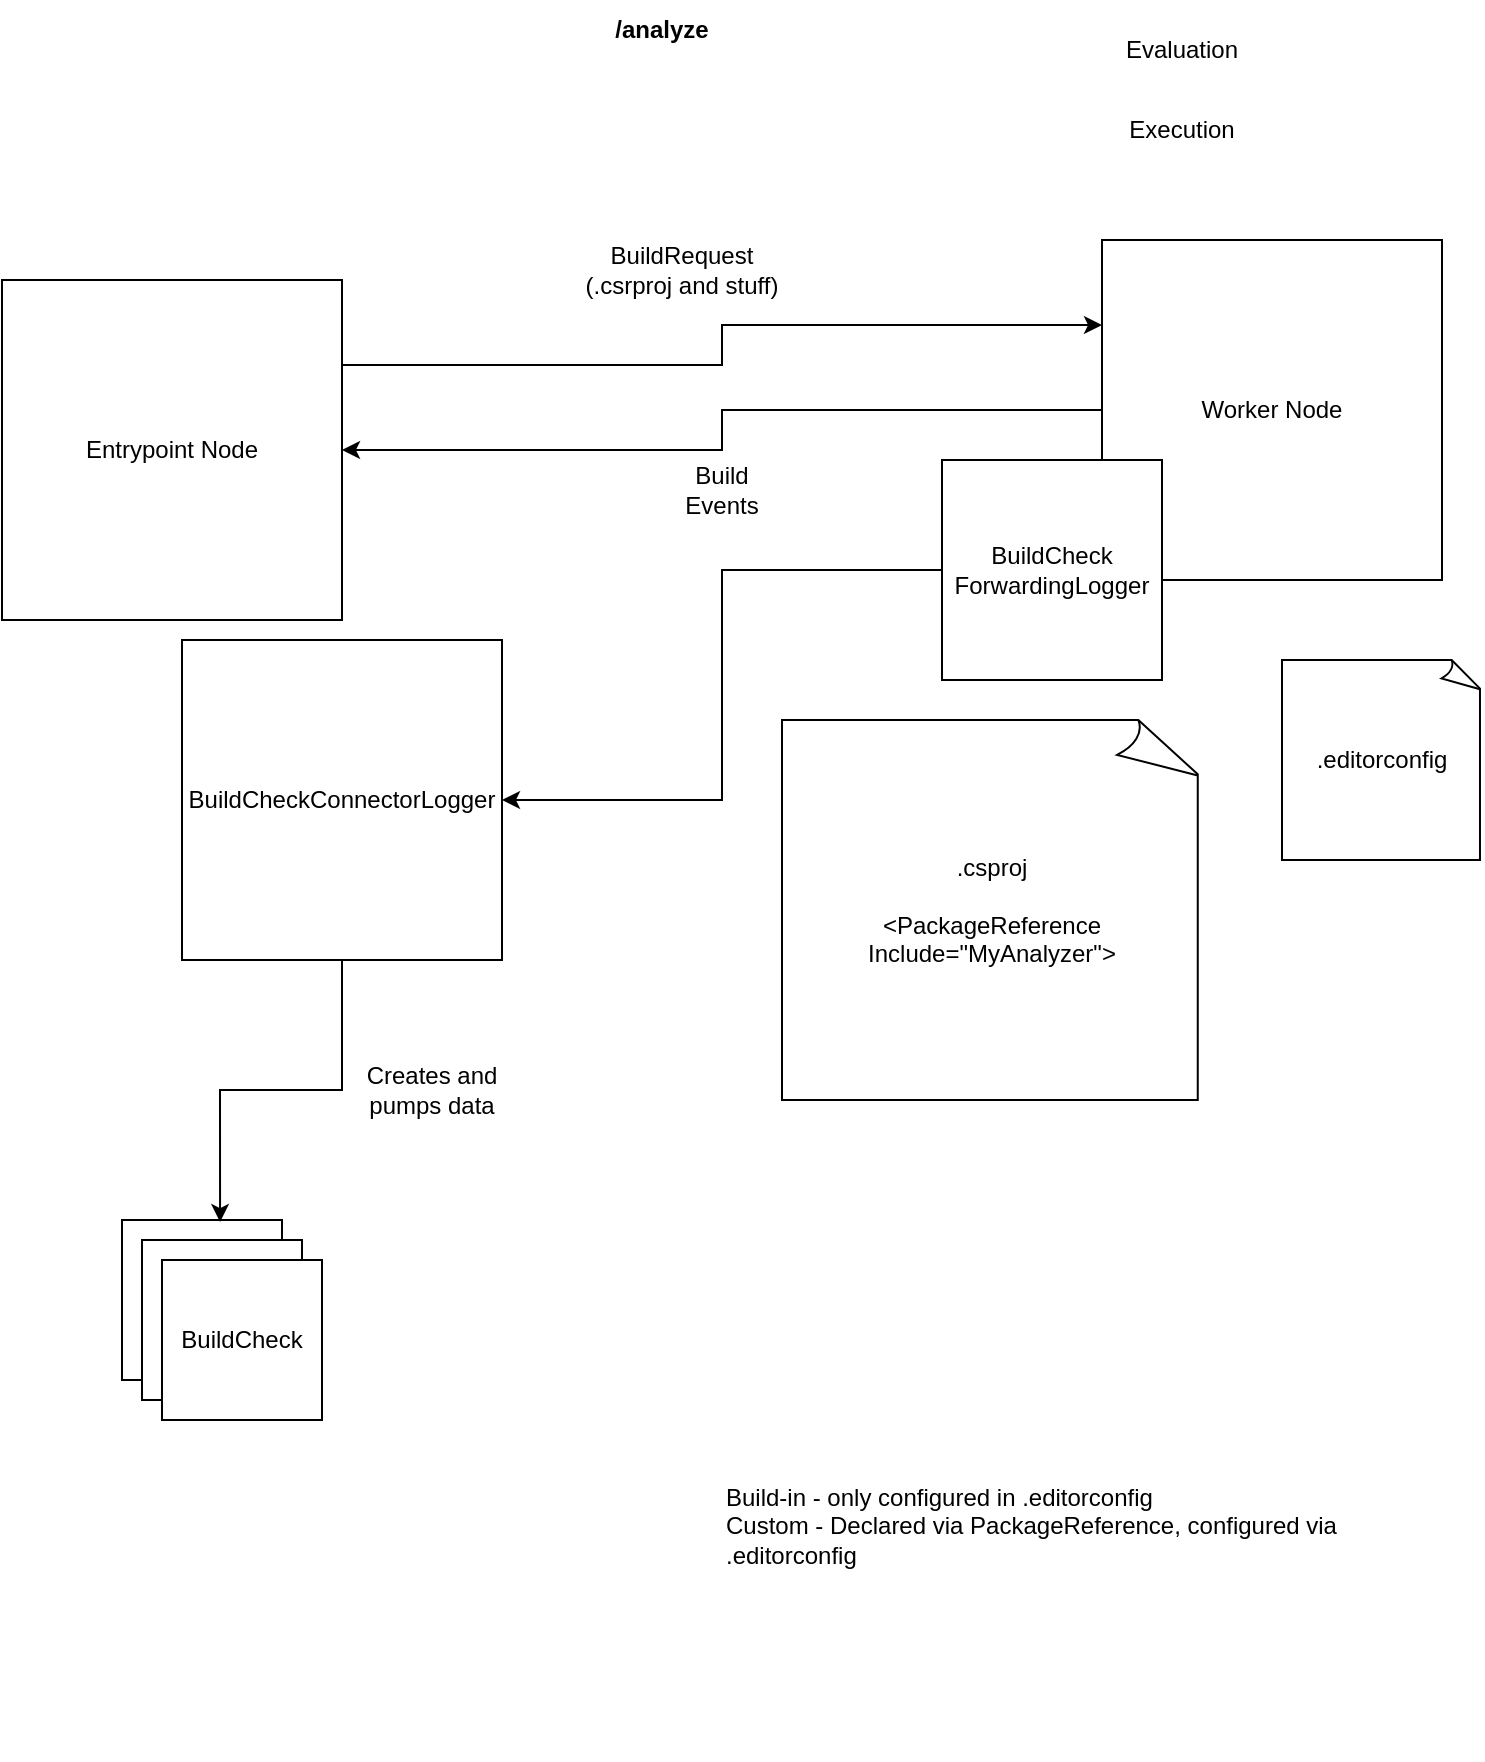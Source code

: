 <mxfile version="24.4.7" type="github">
  <diagram name="Page-1" id="KYUkMzLAdZubMLOFAHTG">
    <mxGraphModel dx="1728" dy="915" grid="1" gridSize="10" guides="1" tooltips="1" connect="1" arrows="1" fold="1" page="1" pageScale="1" pageWidth="850" pageHeight="1100" math="0" shadow="0">
      <root>
        <mxCell id="0" />
        <mxCell id="1" parent="0" />
        <mxCell id="3tO4vaQG3SSgyUQpK7Y9-7" style="edgeStyle=orthogonalEdgeStyle;rounded=0;orthogonalLoop=1;jettySize=auto;html=1;exitX=1;exitY=0.25;exitDx=0;exitDy=0;entryX=0;entryY=0.25;entryDx=0;entryDy=0;" edge="1" parent="1" source="3tO4vaQG3SSgyUQpK7Y9-1" target="3tO4vaQG3SSgyUQpK7Y9-2">
          <mxGeometry relative="1" as="geometry" />
        </mxCell>
        <mxCell id="3tO4vaQG3SSgyUQpK7Y9-1" value="Entrypoint Node" style="whiteSpace=wrap;html=1;aspect=fixed;" vertex="1" parent="1">
          <mxGeometry x="60" y="180" width="170" height="170" as="geometry" />
        </mxCell>
        <mxCell id="3tO4vaQG3SSgyUQpK7Y9-5" style="edgeStyle=orthogonalEdgeStyle;rounded=0;orthogonalLoop=1;jettySize=auto;html=1;exitX=0;exitY=0.5;exitDx=0;exitDy=0;entryX=1;entryY=0.5;entryDx=0;entryDy=0;" edge="1" parent="1" source="3tO4vaQG3SSgyUQpK7Y9-2" target="3tO4vaQG3SSgyUQpK7Y9-1">
          <mxGeometry relative="1" as="geometry" />
        </mxCell>
        <mxCell id="3tO4vaQG3SSgyUQpK7Y9-2" value="Worker Node" style="whiteSpace=wrap;html=1;aspect=fixed;" vertex="1" parent="1">
          <mxGeometry x="610" y="160" width="170" height="170" as="geometry" />
        </mxCell>
        <mxCell id="3tO4vaQG3SSgyUQpK7Y9-3" value="Evaluation" style="text;html=1;align=center;verticalAlign=middle;whiteSpace=wrap;rounded=0;" vertex="1" parent="1">
          <mxGeometry x="620" y="50" width="60" height="30" as="geometry" />
        </mxCell>
        <mxCell id="3tO4vaQG3SSgyUQpK7Y9-4" value="Execution" style="text;html=1;align=center;verticalAlign=middle;whiteSpace=wrap;rounded=0;" vertex="1" parent="1">
          <mxGeometry x="620" y="90" width="60" height="30" as="geometry" />
        </mxCell>
        <mxCell id="3tO4vaQG3SSgyUQpK7Y9-6" value="Build Events" style="text;html=1;align=center;verticalAlign=middle;whiteSpace=wrap;rounded=0;" vertex="1" parent="1">
          <mxGeometry x="390" y="270" width="60" height="30" as="geometry" />
        </mxCell>
        <mxCell id="3tO4vaQG3SSgyUQpK7Y9-8" value="BuildRequest (.csrproj and stuff)" style="text;html=1;align=center;verticalAlign=middle;whiteSpace=wrap;rounded=0;" vertex="1" parent="1">
          <mxGeometry x="350" y="160" width="100" height="30" as="geometry" />
        </mxCell>
        <mxCell id="3tO4vaQG3SSgyUQpK7Y9-9" value=".editorconfig" style="whiteSpace=wrap;html=1;shape=mxgraph.basic.document" vertex="1" parent="1">
          <mxGeometry x="700" y="370" width="100" height="100" as="geometry" />
        </mxCell>
        <mxCell id="3tO4vaQG3SSgyUQpK7Y9-10" value=".csproj&lt;div&gt;&lt;br&gt;&lt;/div&gt;&lt;div&gt;&amp;lt;PackageReference Include=&quot;MyAnalyzer&quot;&amp;gt;&lt;/div&gt;" style="whiteSpace=wrap;html=1;shape=mxgraph.basic.document" vertex="1" parent="1">
          <mxGeometry x="450" y="400" width="210" height="190" as="geometry" />
        </mxCell>
        <mxCell id="3tO4vaQG3SSgyUQpK7Y9-11" value="BuildCheckConnectorLogger" style="whiteSpace=wrap;html=1;aspect=fixed;" vertex="1" parent="1">
          <mxGeometry x="150" y="360" width="160" height="160" as="geometry" />
        </mxCell>
        <mxCell id="3tO4vaQG3SSgyUQpK7Y9-12" value="BuildCheck" style="whiteSpace=wrap;html=1;aspect=fixed;" vertex="1" parent="1">
          <mxGeometry x="120" y="650" width="80" height="80" as="geometry" />
        </mxCell>
        <mxCell id="3tO4vaQG3SSgyUQpK7Y9-13" value="BuildCheck" style="whiteSpace=wrap;html=1;aspect=fixed;" vertex="1" parent="1">
          <mxGeometry x="130" y="660" width="80" height="80" as="geometry" />
        </mxCell>
        <mxCell id="3tO4vaQG3SSgyUQpK7Y9-14" value="BuildCheck" style="whiteSpace=wrap;html=1;aspect=fixed;" vertex="1" parent="1">
          <mxGeometry x="140" y="670" width="80" height="80" as="geometry" />
        </mxCell>
        <mxCell id="3tO4vaQG3SSgyUQpK7Y9-15" style="edgeStyle=orthogonalEdgeStyle;rounded=0;orthogonalLoop=1;jettySize=auto;html=1;entryX=0.613;entryY=0.013;entryDx=0;entryDy=0;entryPerimeter=0;" edge="1" parent="1" source="3tO4vaQG3SSgyUQpK7Y9-11" target="3tO4vaQG3SSgyUQpK7Y9-12">
          <mxGeometry relative="1" as="geometry" />
        </mxCell>
        <mxCell id="3tO4vaQG3SSgyUQpK7Y9-16" value="Creates and pumps data" style="text;html=1;align=center;verticalAlign=middle;whiteSpace=wrap;rounded=0;" vertex="1" parent="1">
          <mxGeometry x="230" y="560" width="90" height="50" as="geometry" />
        </mxCell>
        <mxCell id="3tO4vaQG3SSgyUQpK7Y9-18" value="&lt;b&gt;/analyze&lt;/b&gt;" style="text;html=1;align=center;verticalAlign=middle;whiteSpace=wrap;rounded=0;" vertex="1" parent="1">
          <mxGeometry x="340" y="40" width="100" height="30" as="geometry" />
        </mxCell>
        <mxCell id="3tO4vaQG3SSgyUQpK7Y9-20" value="Build-in - only configured in .editorconfig&lt;div&gt;Custom - Declared via PackageReference, configured via .editorconfig&lt;/div&gt;" style="text;html=1;align=left;verticalAlign=middle;whiteSpace=wrap;rounded=0;" vertex="1" parent="1">
          <mxGeometry x="420" y="685" width="310" height="235" as="geometry" />
        </mxCell>
        <mxCell id="3tO4vaQG3SSgyUQpK7Y9-22" style="edgeStyle=orthogonalEdgeStyle;rounded=0;orthogonalLoop=1;jettySize=auto;html=1;entryX=1;entryY=0.5;entryDx=0;entryDy=0;" edge="1" parent="1" source="3tO4vaQG3SSgyUQpK7Y9-21" target="3tO4vaQG3SSgyUQpK7Y9-11">
          <mxGeometry relative="1" as="geometry" />
        </mxCell>
        <mxCell id="3tO4vaQG3SSgyUQpK7Y9-21" value="BuildCheck&lt;br&gt;ForwardingLogger" style="whiteSpace=wrap;html=1;aspect=fixed;" vertex="1" parent="1">
          <mxGeometry x="530" y="270" width="110" height="110" as="geometry" />
        </mxCell>
      </root>
    </mxGraphModel>
  </diagram>
</mxfile>
